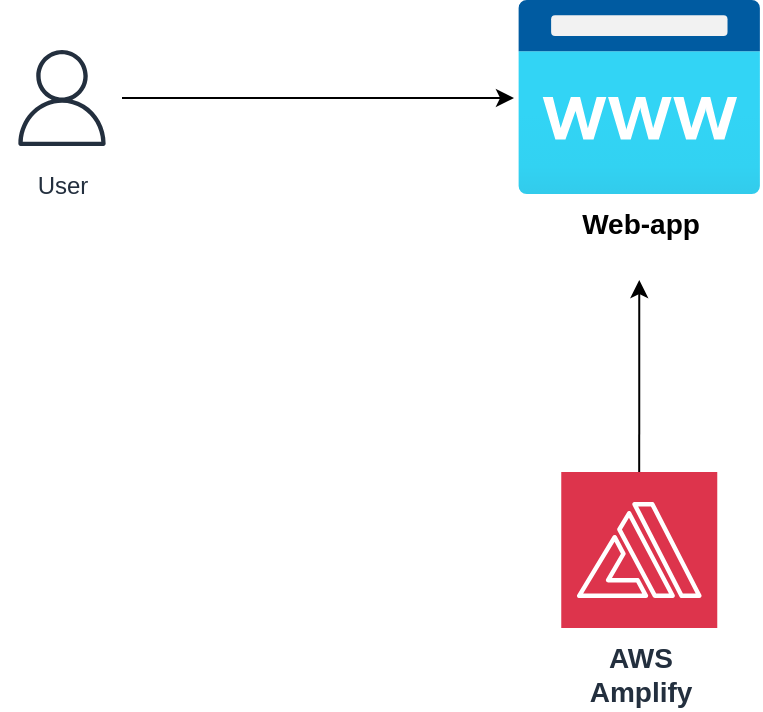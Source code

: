 <mxfile version="22.0.4" type="github">
  <diagram name="Page-1" id="KykUfuTgEA3VqeWH1Y7W">
    <mxGraphModel dx="1326" dy="782" grid="0" gridSize="10" guides="1" tooltips="1" connect="1" arrows="1" fold="1" page="1" pageScale="1" pageWidth="1100" pageHeight="850" math="0" shadow="0">
      <root>
        <mxCell id="0" />
        <mxCell id="1" parent="0" />
        <mxCell id="aNnHEHxiOUUDmJkkjf3C-4" value="&lt;b&gt;&lt;font style=&quot;font-size: 14px;&quot;&gt;Web-app&lt;/font&gt;&lt;/b&gt;" style="image;aspect=fixed;html=1;points=[];align=center;fontSize=12;image=img/lib/azure2/app_services/App_Service_Domains.svg;" vertex="1" parent="1">
          <mxGeometry x="328" y="193" width="121.25" height="97" as="geometry" />
        </mxCell>
        <mxCell id="aNnHEHxiOUUDmJkkjf3C-6" style="edgeStyle=orthogonalEdgeStyle;rounded=0;orthogonalLoop=1;jettySize=auto;html=1;" edge="1" parent="1" source="aNnHEHxiOUUDmJkkjf3C-5">
          <mxGeometry relative="1" as="geometry">
            <mxPoint x="326" y="242" as="targetPoint" />
          </mxGeometry>
        </mxCell>
        <mxCell id="aNnHEHxiOUUDmJkkjf3C-5" value="User" style="sketch=0;outlineConnect=0;fontColor=#232F3E;gradientColor=none;strokeColor=#232F3E;fillColor=#ffffff;dashed=0;verticalLabelPosition=bottom;verticalAlign=top;align=center;html=1;fontSize=12;fontStyle=0;aspect=fixed;shape=mxgraph.aws4.resourceIcon;resIcon=mxgraph.aws4.user;" vertex="1" parent="1">
          <mxGeometry x="70" y="212" width="60" height="60" as="geometry" />
        </mxCell>
        <mxCell id="aNnHEHxiOUUDmJkkjf3C-12" style="edgeStyle=orthogonalEdgeStyle;rounded=0;orthogonalLoop=1;jettySize=auto;html=1;" edge="1" parent="1">
          <mxGeometry relative="1" as="geometry">
            <mxPoint x="388.63" y="333" as="targetPoint" />
            <mxPoint x="388.6" y="465" as="sourcePoint" />
          </mxGeometry>
        </mxCell>
        <mxCell id="aNnHEHxiOUUDmJkkjf3C-9" value="&lt;b&gt;&lt;font style=&quot;font-size: 14px;&quot;&gt;AWS&lt;br&gt;Amplify&lt;/font&gt;&lt;/b&gt;" style="sketch=0;points=[[0,0,0],[0.25,0,0],[0.5,0,0],[0.75,0,0],[1,0,0],[0,1,0],[0.25,1,0],[0.5,1,0],[0.75,1,0],[1,1,0],[0,0.25,0],[0,0.5,0],[0,0.75,0],[1,0.25,0],[1,0.5,0],[1,0.75,0]];outlineConnect=0;fontColor=#232F3E;fillColor=#DD344C;strokeColor=#ffffff;dashed=0;verticalLabelPosition=bottom;verticalAlign=top;align=center;html=1;fontSize=12;fontStyle=0;aspect=fixed;shape=mxgraph.aws4.resourceIcon;resIcon=mxgraph.aws4.amplify;" vertex="1" parent="1">
          <mxGeometry x="349.63" y="429" width="78" height="78" as="geometry" />
        </mxCell>
      </root>
    </mxGraphModel>
  </diagram>
</mxfile>
